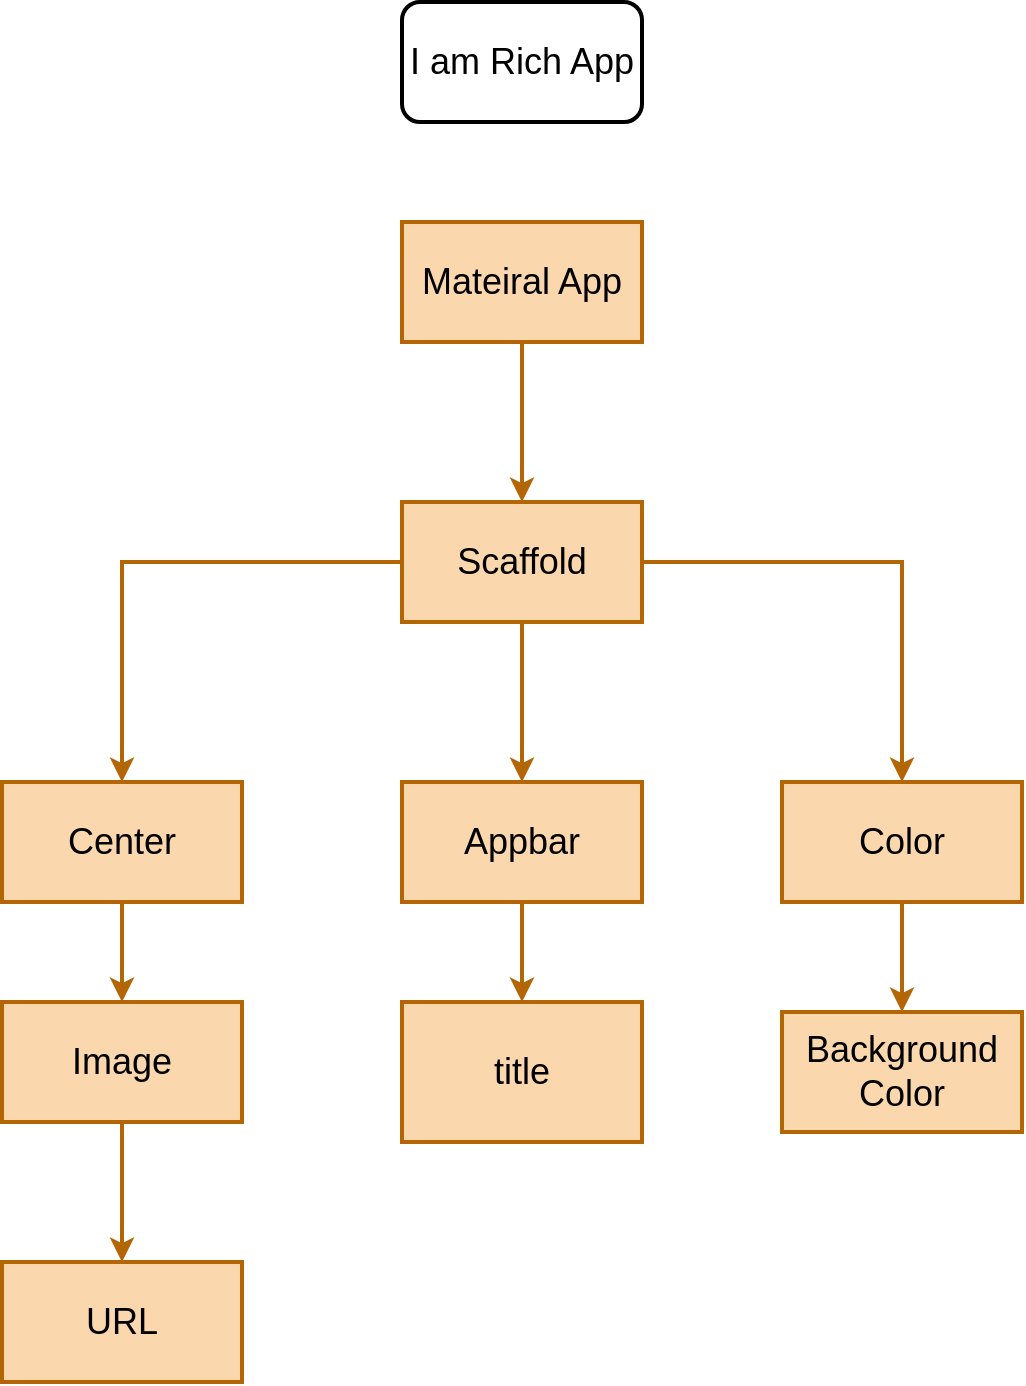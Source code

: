 <mxfile version="20.0.1" type="github">
  <diagram id="eMxrYYFOdqB5wAjvltep" name="Page-1">
    <mxGraphModel dx="1221" dy="1786" grid="1" gridSize="10" guides="1" tooltips="1" connect="1" arrows="1" fold="1" page="1" pageScale="1" pageWidth="850" pageHeight="1100" math="0" shadow="0">
      <root>
        <mxCell id="0" />
        <mxCell id="1" parent="0" />
        <mxCell id="oGZJvB8ohFrmtU3e_isM-9" value="" style="edgeStyle=orthogonalEdgeStyle;rounded=0;orthogonalLoop=1;jettySize=auto;html=1;fontSize=18;fillColor=#fad7ac;strokeColor=#b46504;strokeWidth=2;" edge="1" parent="1" source="oGZJvB8ohFrmtU3e_isM-1" target="oGZJvB8ohFrmtU3e_isM-8">
          <mxGeometry relative="1" as="geometry" />
        </mxCell>
        <mxCell id="oGZJvB8ohFrmtU3e_isM-1" value="&lt;font style=&quot;font-size: 18px;&quot;&gt;Mateiral App&lt;/font&gt;" style="rounded=0;whiteSpace=wrap;html=1;fillColor=#fad7ac;strokeColor=#b46504;strokeWidth=2;" vertex="1" parent="1">
          <mxGeometry x="360" y="90" width="120" height="60" as="geometry" />
        </mxCell>
        <mxCell id="oGZJvB8ohFrmtU3e_isM-17" value="" style="edgeStyle=orthogonalEdgeStyle;rounded=0;orthogonalLoop=1;jettySize=auto;html=1;fontSize=18;fillColor=#fad7ac;strokeColor=#b46504;strokeWidth=2;" edge="1" parent="1" source="oGZJvB8ohFrmtU3e_isM-8" target="oGZJvB8ohFrmtU3e_isM-16">
          <mxGeometry relative="1" as="geometry" />
        </mxCell>
        <mxCell id="oGZJvB8ohFrmtU3e_isM-23" value="" style="edgeStyle=orthogonalEdgeStyle;rounded=0;orthogonalLoop=1;jettySize=auto;html=1;fontSize=18;fillColor=#fad7ac;strokeColor=#b46504;strokeWidth=2;" edge="1" parent="1" source="oGZJvB8ohFrmtU3e_isM-8" target="oGZJvB8ohFrmtU3e_isM-22">
          <mxGeometry relative="1" as="geometry" />
        </mxCell>
        <mxCell id="oGZJvB8ohFrmtU3e_isM-25" value="" style="edgeStyle=orthogonalEdgeStyle;rounded=0;orthogonalLoop=1;jettySize=auto;html=1;fontSize=18;fillColor=#fad7ac;strokeColor=#b46504;strokeWidth=2;" edge="1" parent="1" source="oGZJvB8ohFrmtU3e_isM-8" target="oGZJvB8ohFrmtU3e_isM-24">
          <mxGeometry relative="1" as="geometry" />
        </mxCell>
        <mxCell id="oGZJvB8ohFrmtU3e_isM-8" value="&lt;font style=&quot;font-size: 18px;&quot;&gt;Scaffold&lt;/font&gt;" style="rounded=0;whiteSpace=wrap;html=1;fillColor=#fad7ac;strokeColor=#b46504;strokeWidth=2;" vertex="1" parent="1">
          <mxGeometry x="360" y="230" width="120" height="60" as="geometry" />
        </mxCell>
        <mxCell id="oGZJvB8ohFrmtU3e_isM-21" value="" style="edgeStyle=orthogonalEdgeStyle;rounded=0;orthogonalLoop=1;jettySize=auto;html=1;fontSize=18;fillColor=#fad7ac;strokeColor=#b46504;strokeWidth=2;" edge="1" parent="1" source="oGZJvB8ohFrmtU3e_isM-16" target="oGZJvB8ohFrmtU3e_isM-20">
          <mxGeometry relative="1" as="geometry" />
        </mxCell>
        <mxCell id="oGZJvB8ohFrmtU3e_isM-16" value="&lt;font style=&quot;font-size: 18px;&quot;&gt;Appbar&lt;/font&gt;" style="rounded=0;whiteSpace=wrap;html=1;fillColor=#fad7ac;strokeColor=#b46504;strokeWidth=2;" vertex="1" parent="1">
          <mxGeometry x="360" y="370" width="120" height="60" as="geometry" />
        </mxCell>
        <mxCell id="oGZJvB8ohFrmtU3e_isM-20" value="&lt;font style=&quot;font-size: 18px;&quot;&gt;title&lt;/font&gt;" style="rounded=0;whiteSpace=wrap;html=1;fillColor=#fad7ac;strokeColor=#b46504;strokeWidth=2;" vertex="1" parent="1">
          <mxGeometry x="360" y="480" width="120" height="70" as="geometry" />
        </mxCell>
        <mxCell id="oGZJvB8ohFrmtU3e_isM-27" value="" style="edgeStyle=orthogonalEdgeStyle;rounded=0;orthogonalLoop=1;jettySize=auto;html=1;fontSize=18;fillColor=#fad7ac;strokeColor=#b46504;strokeWidth=2;" edge="1" parent="1" source="oGZJvB8ohFrmtU3e_isM-22" target="oGZJvB8ohFrmtU3e_isM-26">
          <mxGeometry relative="1" as="geometry" />
        </mxCell>
        <mxCell id="oGZJvB8ohFrmtU3e_isM-22" value="&lt;span style=&quot;font-size: 18px;&quot;&gt;Center&lt;/span&gt;" style="rounded=0;whiteSpace=wrap;html=1;fillColor=#fad7ac;strokeColor=#b46504;strokeWidth=2;" vertex="1" parent="1">
          <mxGeometry x="160" y="370" width="120" height="60" as="geometry" />
        </mxCell>
        <mxCell id="oGZJvB8ohFrmtU3e_isM-29" value="" style="edgeStyle=orthogonalEdgeStyle;rounded=0;orthogonalLoop=1;jettySize=auto;html=1;fontSize=18;fillColor=#fad7ac;strokeColor=#b46504;strokeWidth=2;" edge="1" parent="1" source="oGZJvB8ohFrmtU3e_isM-24" target="oGZJvB8ohFrmtU3e_isM-28">
          <mxGeometry relative="1" as="geometry" />
        </mxCell>
        <mxCell id="oGZJvB8ohFrmtU3e_isM-24" value="&lt;font style=&quot;font-size: 18px;&quot;&gt;Color&lt;/font&gt;" style="rounded=0;whiteSpace=wrap;html=1;fillColor=#fad7ac;strokeColor=#b46504;strokeWidth=2;" vertex="1" parent="1">
          <mxGeometry x="550" y="370" width="120" height="60" as="geometry" />
        </mxCell>
        <mxCell id="oGZJvB8ohFrmtU3e_isM-31" value="" style="edgeStyle=orthogonalEdgeStyle;rounded=0;orthogonalLoop=1;jettySize=auto;html=1;fontSize=18;fillColor=#fad7ac;strokeColor=#b46504;strokeWidth=2;" edge="1" parent="1" source="oGZJvB8ohFrmtU3e_isM-26" target="oGZJvB8ohFrmtU3e_isM-30">
          <mxGeometry relative="1" as="geometry" />
        </mxCell>
        <mxCell id="oGZJvB8ohFrmtU3e_isM-26" value="&lt;span style=&quot;font-size: 18px;&quot;&gt;Image&lt;/span&gt;" style="rounded=0;whiteSpace=wrap;html=1;fillColor=#fad7ac;strokeColor=#b46504;strokeWidth=2;" vertex="1" parent="1">
          <mxGeometry x="160" y="480" width="120" height="60" as="geometry" />
        </mxCell>
        <mxCell id="oGZJvB8ohFrmtU3e_isM-28" value="&lt;font style=&quot;font-size: 18px;&quot;&gt;Background Color&lt;/font&gt;" style="rounded=0;whiteSpace=wrap;html=1;fillColor=#fad7ac;strokeColor=#b46504;strokeWidth=2;" vertex="1" parent="1">
          <mxGeometry x="550" y="485" width="120" height="60" as="geometry" />
        </mxCell>
        <mxCell id="oGZJvB8ohFrmtU3e_isM-30" value="&lt;span style=&quot;font-size: 18px;&quot;&gt;URL&lt;/span&gt;" style="rounded=0;whiteSpace=wrap;html=1;fillColor=#fad7ac;strokeColor=#b46504;strokeWidth=2;" vertex="1" parent="1">
          <mxGeometry x="160" y="610" width="120" height="60" as="geometry" />
        </mxCell>
        <mxCell id="oGZJvB8ohFrmtU3e_isM-33" value="I am Rich App" style="rounded=1;whiteSpace=wrap;html=1;fontSize=18;strokeWidth=2;" vertex="1" parent="1">
          <mxGeometry x="360" y="-20" width="120" height="60" as="geometry" />
        </mxCell>
      </root>
    </mxGraphModel>
  </diagram>
</mxfile>
